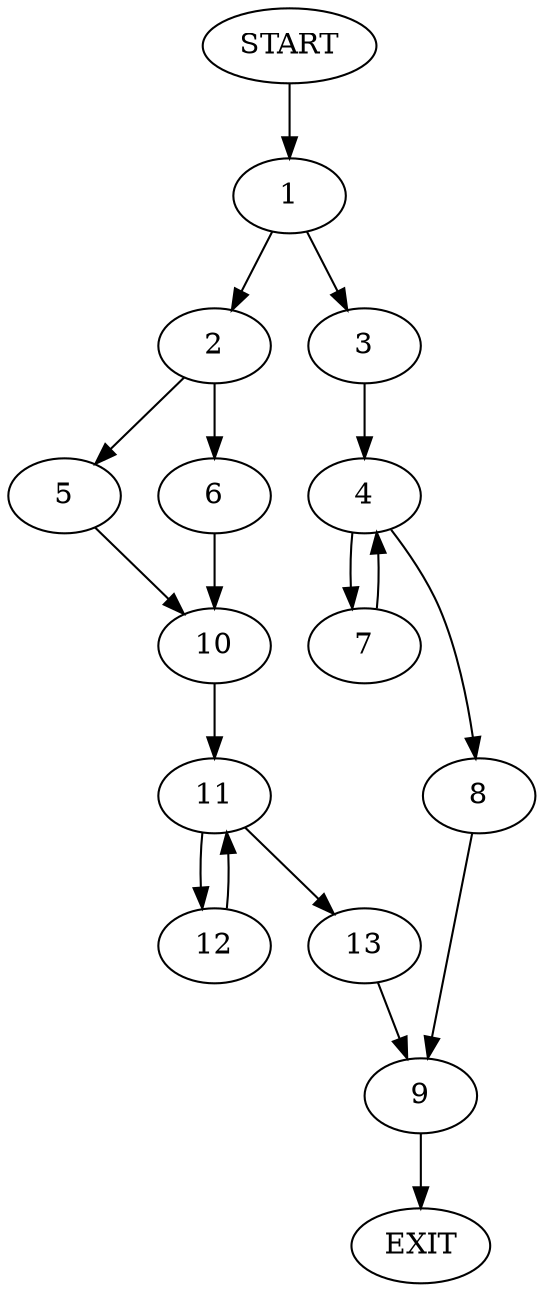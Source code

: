digraph {
0 [label="START"]
14 [label="EXIT"]
0 -> 1
1 -> 2
1 -> 3
3 -> 4
2 -> 5
2 -> 6
4 -> 7
4 -> 8
8 -> 9
7 -> 4
9 -> 14
5 -> 10
6 -> 10
10 -> 11
11 -> 12
11 -> 13
13 -> 9
12 -> 11
}
